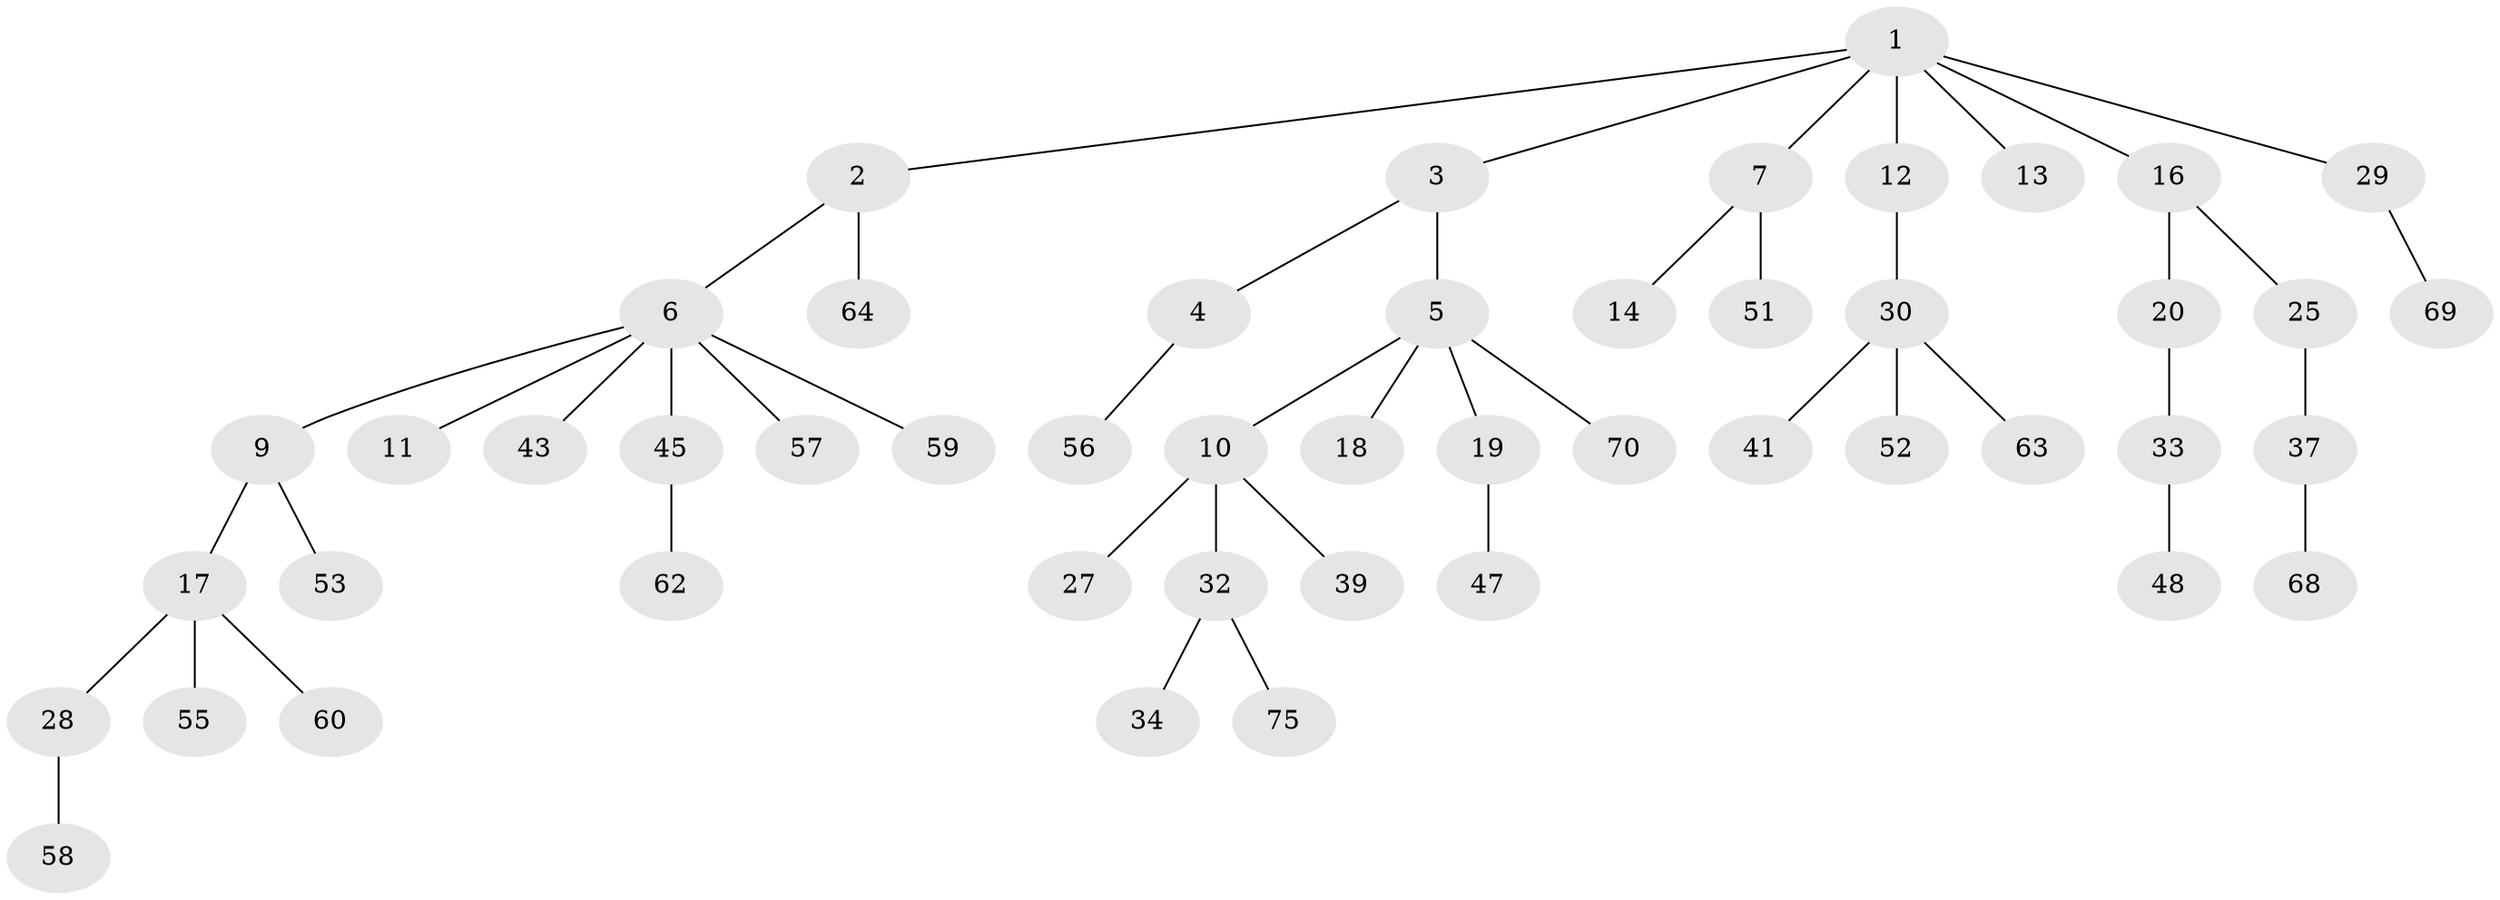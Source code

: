 // Generated by graph-tools (version 1.1) at 2025/24/03/03/25 07:24:07]
// undirected, 49 vertices, 48 edges
graph export_dot {
graph [start="1"]
  node [color=gray90,style=filled];
  1 [super="+21"];
  2;
  3 [super="+65"];
  4 [super="+23"];
  5 [super="+8"];
  6 [super="+35"];
  7 [super="+22"];
  9 [super="+76"];
  10 [super="+15"];
  11 [super="+24"];
  12 [super="+73"];
  13 [super="+26"];
  14 [super="+67"];
  16 [super="+44"];
  17 [super="+40"];
  18;
  19 [super="+66"];
  20 [super="+71"];
  25 [super="+31"];
  27;
  28 [super="+36"];
  29 [super="+49"];
  30 [super="+38"];
  32 [super="+42"];
  33 [super="+50"];
  34;
  37 [super="+54"];
  39;
  41 [super="+61"];
  43;
  45 [super="+46"];
  47;
  48;
  51;
  52;
  53;
  55;
  56;
  57;
  58 [super="+77"];
  59;
  60 [super="+72"];
  62;
  63;
  64 [super="+74"];
  68;
  69;
  70;
  75;
  1 -- 2;
  1 -- 3;
  1 -- 7;
  1 -- 12;
  1 -- 13;
  1 -- 16;
  1 -- 29;
  2 -- 6;
  2 -- 64;
  3 -- 4;
  3 -- 5;
  4 -- 56;
  5 -- 10;
  5 -- 18;
  5 -- 19;
  5 -- 70;
  6 -- 9;
  6 -- 11;
  6 -- 57;
  6 -- 59;
  6 -- 43;
  6 -- 45;
  7 -- 14;
  7 -- 51;
  9 -- 17;
  9 -- 53;
  10 -- 32;
  10 -- 27;
  10 -- 39;
  12 -- 30;
  16 -- 20;
  16 -- 25;
  17 -- 28;
  17 -- 55;
  17 -- 60;
  19 -- 47;
  20 -- 33;
  25 -- 37;
  28 -- 58;
  29 -- 69;
  30 -- 41;
  30 -- 63;
  30 -- 52;
  32 -- 34;
  32 -- 75;
  33 -- 48;
  37 -- 68;
  45 -- 62;
}
